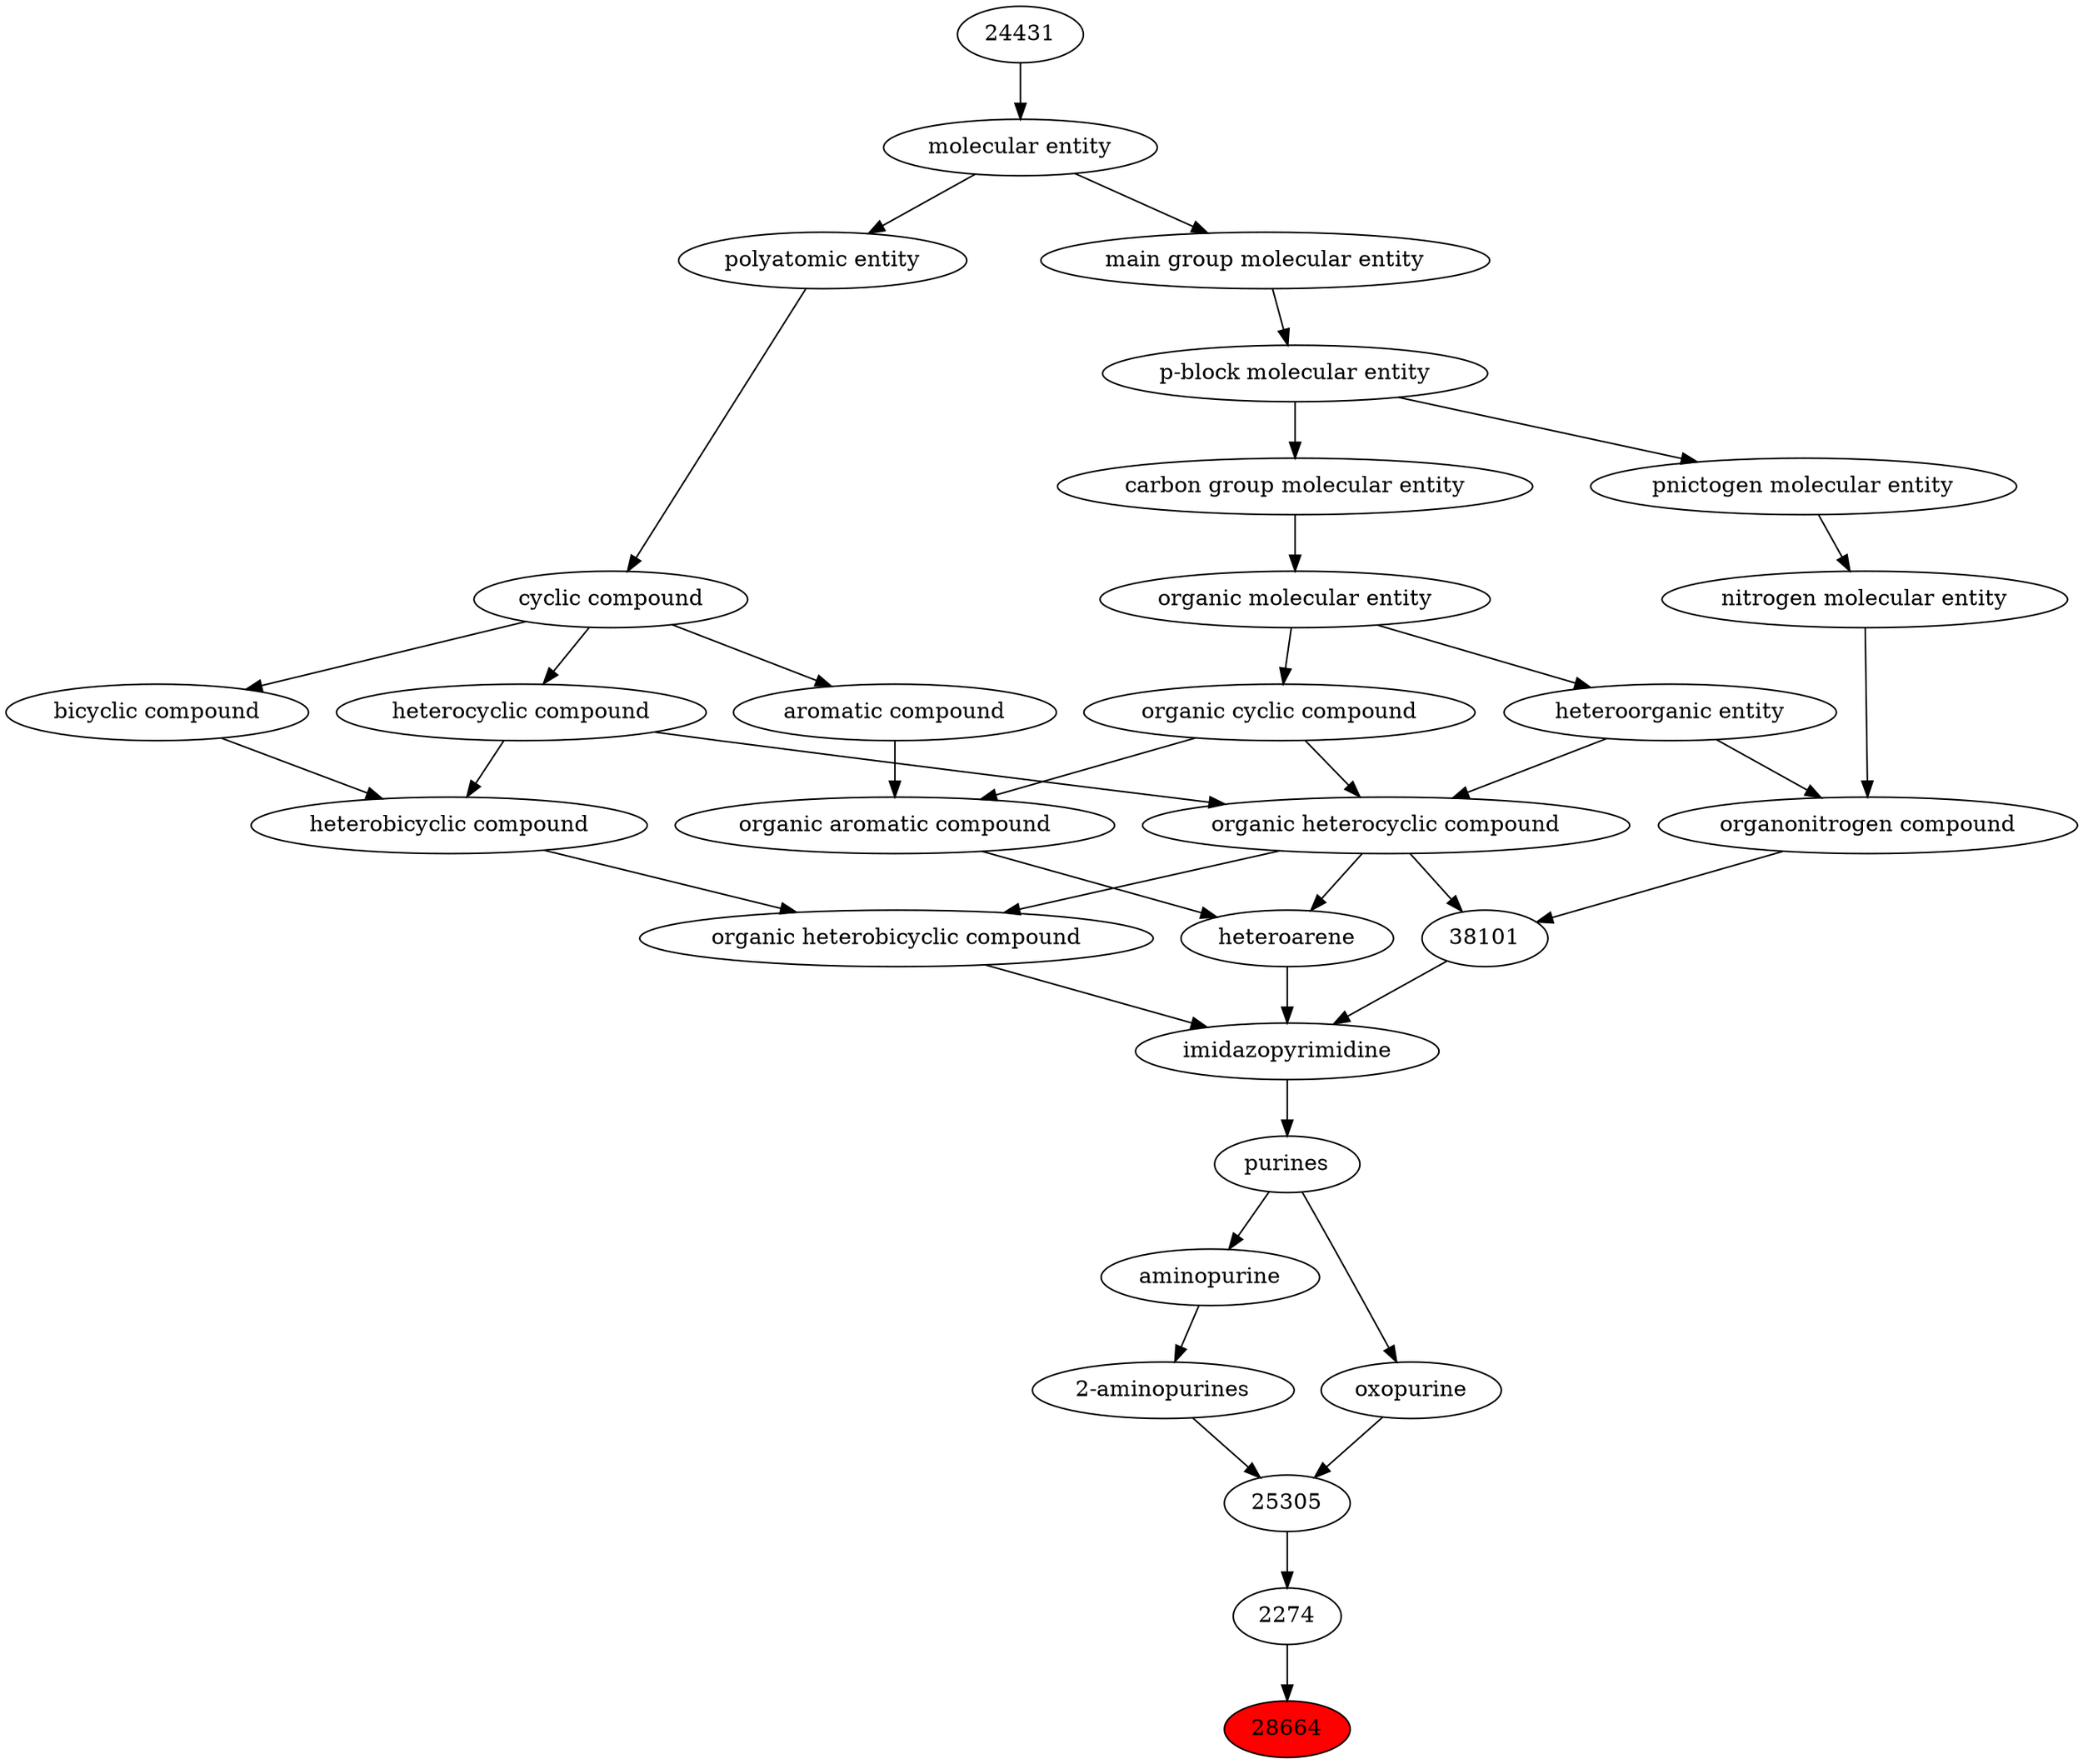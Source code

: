 digraph tree{ 
28664 [label="28664" fillcolor=red style=filled]
2274 -> 28664
2274 [label="2274"]
25305 -> 2274
25305 [label="25305"]
20702 -> 25305
25810 -> 25305
20702 [label="2-aminopurines"]
22527 -> 20702
25810 [label="oxopurine"]
26401 -> 25810
22527 [label="aminopurine"]
26401 -> 22527
26401 [label="purines"]
35875 -> 26401
35875 [label="imidazopyrimidine"]
27171 -> 35875
38101 -> 35875
33833 -> 35875
27171 [label="organic heterobicyclic compound"]
33672 -> 27171
24532 -> 27171
38101 [label="38101"]
24532 -> 38101
35352 -> 38101
33833 [label="heteroarene"]
33659 -> 33833
24532 -> 33833
33672 [label="heterobicyclic compound"]
33636 -> 33672
5686 -> 33672
24532 [label="organic heterocyclic compound"]
33285 -> 24532
33832 -> 24532
5686 -> 24532
35352 [label="organonitrogen compound"]
51143 -> 35352
33285 -> 35352
33659 [label="organic aromatic compound"]
33832 -> 33659
33655 -> 33659
33636 [label="bicyclic compound"]
33595 -> 33636
5686 [label="heterocyclic compound"]
33595 -> 5686
33285 [label="heteroorganic entity"]
50860 -> 33285
33832 [label="organic cyclic compound"]
50860 -> 33832
51143 [label="nitrogen molecular entity"]
33302 -> 51143
33655 [label="aromatic compound"]
33595 -> 33655
33595 [label="cyclic compound"]
36357 -> 33595
50860 [label="organic molecular entity"]
33582 -> 50860
33302 [label="pnictogen molecular entity"]
33675 -> 33302
36357 [label="polyatomic entity"]
23367 -> 36357
33582 [label="carbon group molecular entity"]
33675 -> 33582
33675 [label="p-block molecular entity"]
33579 -> 33675
23367 [label="molecular entity"]
24431 -> 23367
33579 [label="main group molecular entity"]
23367 -> 33579
24431 [label="24431"]
}